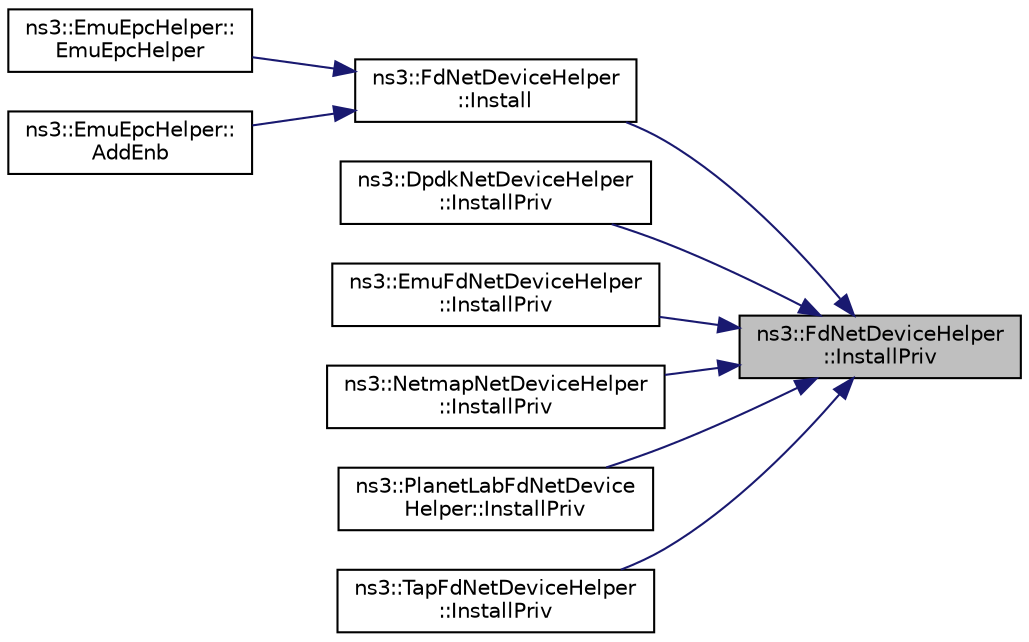 digraph "ns3::FdNetDeviceHelper::InstallPriv"
{
 // LATEX_PDF_SIZE
  edge [fontname="Helvetica",fontsize="10",labelfontname="Helvetica",labelfontsize="10"];
  node [fontname="Helvetica",fontsize="10",shape=record];
  rankdir="RL";
  Node1 [label="ns3::FdNetDeviceHelper\l::InstallPriv",height=0.2,width=0.4,color="black", fillcolor="grey75", style="filled", fontcolor="black",tooltip="This method creates an ns3::FdNetDevice and associates it to a node."];
  Node1 -> Node2 [dir="back",color="midnightblue",fontsize="10",style="solid",fontname="Helvetica"];
  Node2 [label="ns3::FdNetDeviceHelper\l::Install",height=0.2,width=0.4,color="black", fillcolor="white", style="filled",URL="$classns3_1_1_fd_net_device_helper.html#a37f21e05db2c909d15b70969732e8b84",tooltip="This method creates a FdNetDevice and associates it to a node."];
  Node2 -> Node3 [dir="back",color="midnightblue",fontsize="10",style="solid",fontname="Helvetica"];
  Node3 [label="ns3::EmuEpcHelper::\lEmuEpcHelper",height=0.2,width=0.4,color="black", fillcolor="white", style="filled",URL="$classns3_1_1_emu_epc_helper.html#a10b42d66910c4ee73006f40eea1a1de1",tooltip="Constructor."];
  Node2 -> Node4 [dir="back",color="midnightblue",fontsize="10",style="solid",fontname="Helvetica"];
  Node4 [label="ns3::EmuEpcHelper::\lAddEnb",height=0.2,width=0.4,color="black", fillcolor="white", style="filled",URL="$classns3_1_1_emu_epc_helper.html#abaff0cf3ed70c034b5e0fd22dc89a7ba",tooltip="Add an eNB to the EPC."];
  Node1 -> Node5 [dir="back",color="midnightblue",fontsize="10",style="solid",fontname="Helvetica"];
  Node5 [label="ns3::DpdkNetDeviceHelper\l::InstallPriv",height=0.2,width=0.4,color="black", fillcolor="white", style="filled",URL="$classns3_1_1_dpdk_net_device_helper.html#af83dba0e207bb28b9bfee66a2c101831",tooltip="This method creates an ns3::FdNetDevice attached to a physical network interface."];
  Node1 -> Node6 [dir="back",color="midnightblue",fontsize="10",style="solid",fontname="Helvetica"];
  Node6 [label="ns3::EmuFdNetDeviceHelper\l::InstallPriv",height=0.2,width=0.4,color="black", fillcolor="white", style="filled",URL="$classns3_1_1_emu_fd_net_device_helper.html#af1fec8e1f99c996e297507a1cb3fe084",tooltip="This method creates an ns3::FdNetDevice attached to a physical network interface."];
  Node1 -> Node7 [dir="back",color="midnightblue",fontsize="10",style="solid",fontname="Helvetica"];
  Node7 [label="ns3::NetmapNetDeviceHelper\l::InstallPriv",height=0.2,width=0.4,color="black", fillcolor="white", style="filled",URL="$classns3_1_1_netmap_net_device_helper.html#a1330830790a108f1ebcdf8e9f7319b89",tooltip="This method creates an ns3::FdNetDevice attached to a physical network interface."];
  Node1 -> Node8 [dir="back",color="midnightblue",fontsize="10",style="solid",fontname="Helvetica"];
  Node8 [label="ns3::PlanetLabFdNetDevice\lHelper::InstallPriv",height=0.2,width=0.4,color="black", fillcolor="white", style="filled",URL="$classns3_1_1_planet_lab_fd_net_device_helper.html#a244310cd940f8c73f0accde34f42c1b7",tooltip="This method creates an ns3::FdNetDevice attached to a virtual TAP network interface."];
  Node1 -> Node9 [dir="back",color="midnightblue",fontsize="10",style="solid",fontname="Helvetica"];
  Node9 [label="ns3::TapFdNetDeviceHelper\l::InstallPriv",height=0.2,width=0.4,color="black", fillcolor="white", style="filled",URL="$classns3_1_1_tap_fd_net_device_helper.html#a106e5a301230cb9be050450552235c21",tooltip="This method creates an ns3::FdNetDevice attached to a virtual TAP network interface."];
}
